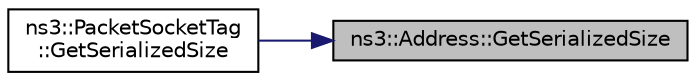digraph "ns3::Address::GetSerializedSize"
{
 // LATEX_PDF_SIZE
  edge [fontname="Helvetica",fontsize="10",labelfontname="Helvetica",labelfontsize="10"];
  node [fontname="Helvetica",fontsize="10",shape=record];
  rankdir="RL";
  Node1 [label="ns3::Address::GetSerializedSize",height=0.2,width=0.4,color="black", fillcolor="grey75", style="filled", fontcolor="black",tooltip="Get the number of bytes needed to serialize the underlying Address Typically, this is GetLength () + ..."];
  Node1 -> Node2 [dir="back",color="midnightblue",fontsize="10",style="solid",fontname="Helvetica"];
  Node2 [label="ns3::PacketSocketTag\l::GetSerializedSize",height=0.2,width=0.4,color="black", fillcolor="white", style="filled",URL="$classns3_1_1_packet_socket_tag.html#ac984bd0baa141b6d24c8e7045584cec4",tooltip=" "];
}
